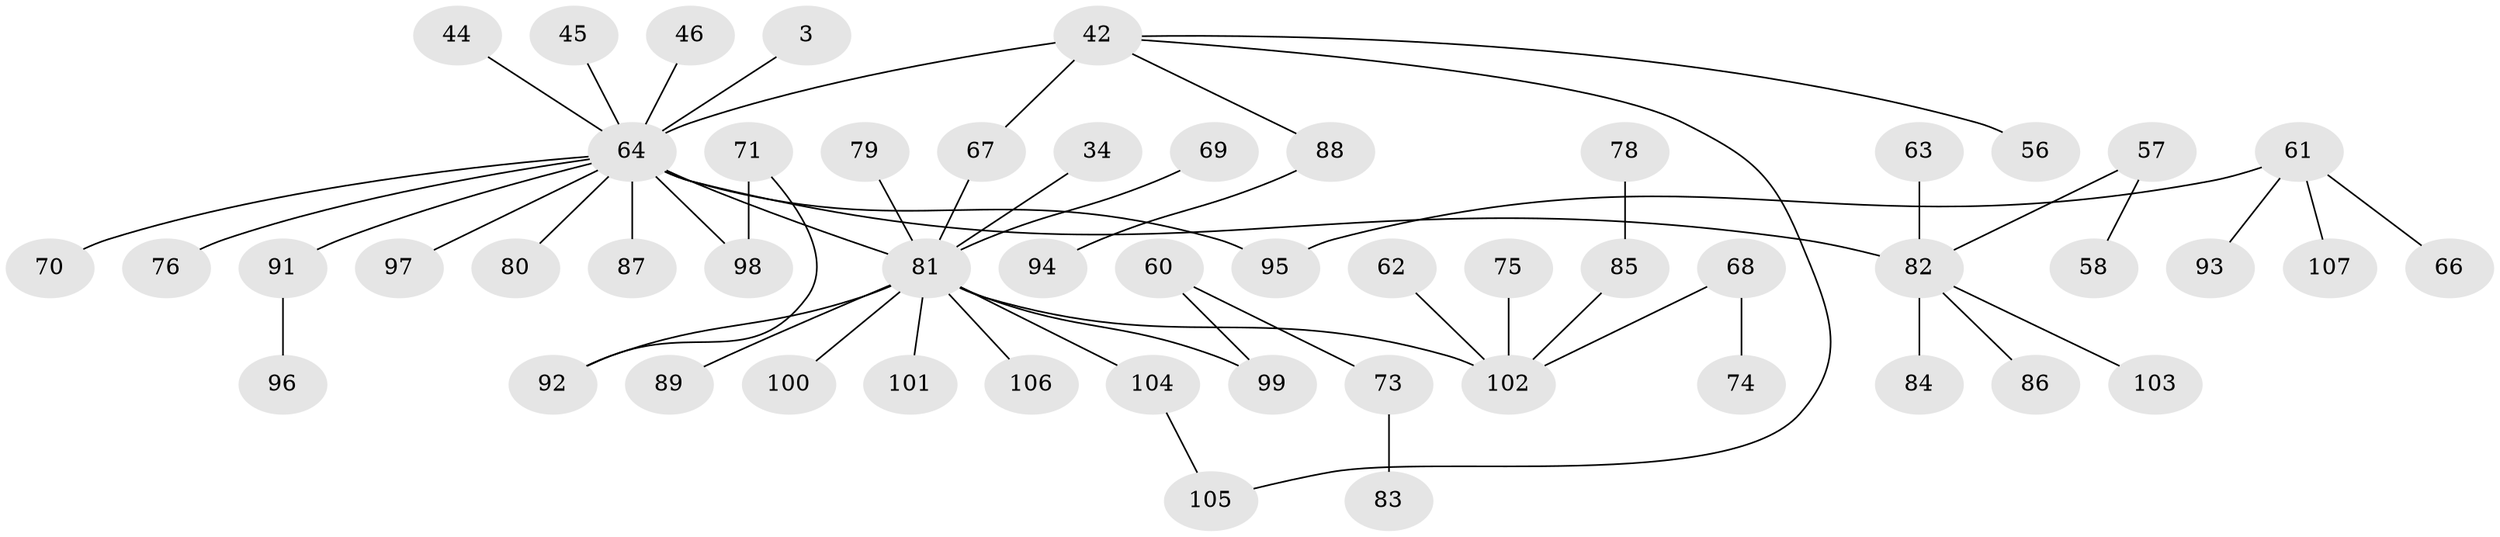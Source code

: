 // original degree distribution, {7: 0.028037383177570093, 1: 0.42990654205607476, 6: 0.018691588785046728, 9: 0.009345794392523364, 2: 0.2897196261682243, 4: 0.018691588785046728, 5: 0.04672897196261682, 3: 0.1588785046728972}
// Generated by graph-tools (version 1.1) at 2025/45/03/04/25 21:45:18]
// undirected, 53 vertices, 55 edges
graph export_dot {
graph [start="1"]
  node [color=gray90,style=filled];
  3;
  34;
  42 [super="+21"];
  44;
  45;
  46;
  56;
  57;
  58;
  60;
  61 [super="+59+55"];
  62 [super="+48"];
  63 [super="+36"];
  64 [super="+2+10+17+22+18+27"];
  66;
  67 [super="+39+51"];
  68;
  69;
  70;
  71;
  73;
  74;
  75 [super="+53"];
  76;
  78;
  79;
  80 [super="+16"];
  81 [super="+8+31+50+72"];
  82 [super="+49+38"];
  83;
  84;
  85 [super="+47"];
  86;
  87;
  88 [super="+32"];
  89;
  91 [super="+90"];
  92;
  93;
  94;
  95 [super="+54"];
  96;
  97 [super="+9"];
  98 [super="+40"];
  99 [super="+52"];
  100;
  101;
  102 [super="+12+33+37+65"];
  103;
  104;
  105;
  106;
  107;
  3 -- 64;
  34 -- 81;
  42 -- 64 [weight=2];
  42 -- 56;
  42 -- 105;
  42 -- 67;
  42 -- 88;
  44 -- 64;
  45 -- 64;
  46 -- 64;
  57 -- 58;
  57 -- 82;
  60 -- 73;
  60 -- 99;
  61 -- 66;
  61 -- 107;
  61 -- 93;
  61 -- 95;
  62 -- 102;
  63 -- 82;
  64 -- 70;
  64 -- 76;
  64 -- 80 [weight=2];
  64 -- 87;
  64 -- 91 [weight=2];
  64 -- 98;
  64 -- 81 [weight=2];
  64 -- 97;
  64 -- 95;
  64 -- 82 [weight=4];
  67 -- 81;
  68 -- 74;
  68 -- 102;
  69 -- 81;
  71 -- 92;
  71 -- 98;
  73 -- 83;
  75 -- 102;
  78 -- 85;
  79 -- 81;
  81 -- 100;
  81 -- 102 [weight=2];
  81 -- 89;
  81 -- 99;
  81 -- 101;
  81 -- 104;
  81 -- 106;
  81 -- 92;
  82 -- 86;
  82 -- 103;
  82 -- 84;
  85 -- 102;
  88 -- 94;
  91 -- 96;
  104 -- 105;
}

